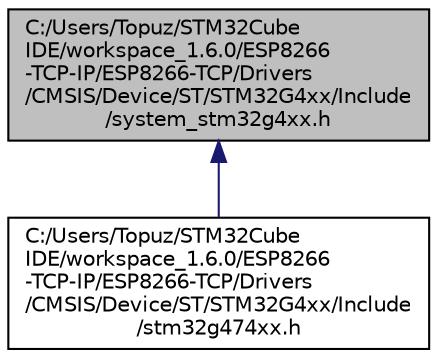 digraph "C:/Users/Topuz/STM32CubeIDE/workspace_1.6.0/ESP8266-TCP-IP/ESP8266-TCP/Drivers/CMSIS/Device/ST/STM32G4xx/Include/system_stm32g4xx.h"
{
 // LATEX_PDF_SIZE
  edge [fontname="Helvetica",fontsize="10",labelfontname="Helvetica",labelfontsize="10"];
  node [fontname="Helvetica",fontsize="10",shape=record];
  Node1 [label="C:/Users/Topuz/STM32Cube\lIDE/workspace_1.6.0/ESP8266\l-TCP-IP/ESP8266-TCP/Drivers\l/CMSIS/Device/ST/STM32G4xx/Include\l/system_stm32g4xx.h",height=0.2,width=0.4,color="black", fillcolor="grey75", style="filled", fontcolor="black",tooltip="CMSIS Cortex-M4 Device System Source File for STM32G4xx devices."];
  Node1 -> Node2 [dir="back",color="midnightblue",fontsize="10",style="solid",fontname="Helvetica"];
  Node2 [label="C:/Users/Topuz/STM32Cube\lIDE/workspace_1.6.0/ESP8266\l-TCP-IP/ESP8266-TCP/Drivers\l/CMSIS/Device/ST/STM32G4xx/Include\l/stm32g474xx.h",height=0.2,width=0.4,color="black", fillcolor="white", style="filled",URL="$stm32g474xx_8h.html",tooltip="CMSIS STM32G474xx Device Peripheral Access Layer Header File."];
}
